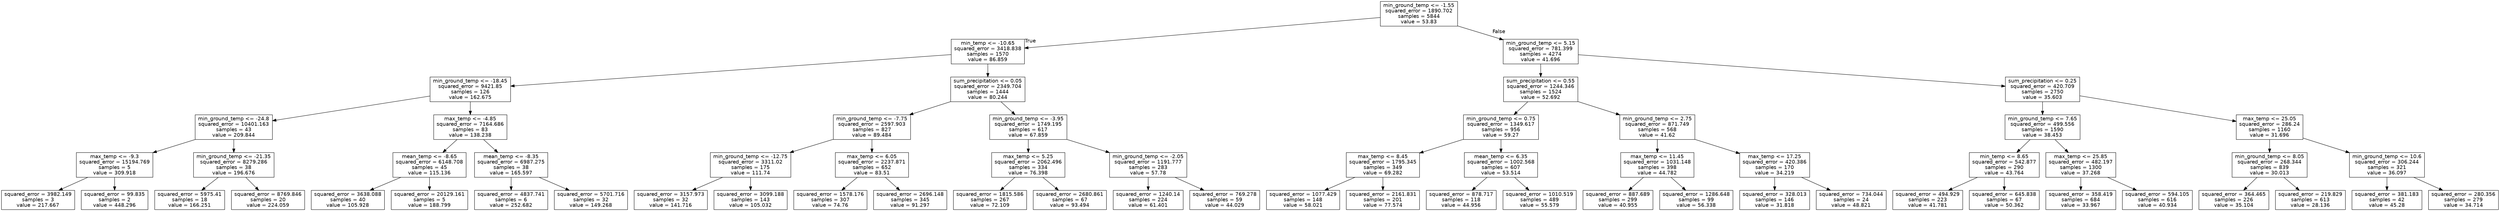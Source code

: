 digraph Tree {
node [shape=box, fontname="helvetica"] ;
edge [fontname="helvetica"] ;
0 [label="min_ground_temp <= -1.55\nsquared_error = 1890.702\nsamples = 5844\nvalue = 53.83"] ;
1 [label="min_temp <= -10.65\nsquared_error = 3418.838\nsamples = 1570\nvalue = 86.859"] ;
0 -> 1 [labeldistance=2.5, labelangle=45, headlabel="True"] ;
2 [label="min_ground_temp <= -18.45\nsquared_error = 9421.85\nsamples = 126\nvalue = 162.675"] ;
1 -> 2 ;
3 [label="min_ground_temp <= -24.8\nsquared_error = 10401.163\nsamples = 43\nvalue = 209.844"] ;
2 -> 3 ;
4 [label="max_temp <= -9.3\nsquared_error = 15194.769\nsamples = 5\nvalue = 309.918"] ;
3 -> 4 ;
5 [label="squared_error = 3982.149\nsamples = 3\nvalue = 217.667"] ;
4 -> 5 ;
6 [label="squared_error = 99.835\nsamples = 2\nvalue = 448.296"] ;
4 -> 6 ;
7 [label="min_ground_temp <= -21.35\nsquared_error = 8279.286\nsamples = 38\nvalue = 196.676"] ;
3 -> 7 ;
8 [label="squared_error = 5975.41\nsamples = 18\nvalue = 166.251"] ;
7 -> 8 ;
9 [label="squared_error = 8769.846\nsamples = 20\nvalue = 224.059"] ;
7 -> 9 ;
10 [label="max_temp <= -4.85\nsquared_error = 7164.686\nsamples = 83\nvalue = 138.238"] ;
2 -> 10 ;
11 [label="mean_temp <= -8.65\nsquared_error = 6148.708\nsamples = 45\nvalue = 115.136"] ;
10 -> 11 ;
12 [label="squared_error = 3638.088\nsamples = 40\nvalue = 105.928"] ;
11 -> 12 ;
13 [label="squared_error = 20129.161\nsamples = 5\nvalue = 188.799"] ;
11 -> 13 ;
14 [label="mean_temp <= -8.35\nsquared_error = 6987.275\nsamples = 38\nvalue = 165.597"] ;
10 -> 14 ;
15 [label="squared_error = 4837.741\nsamples = 6\nvalue = 252.682"] ;
14 -> 15 ;
16 [label="squared_error = 5701.716\nsamples = 32\nvalue = 149.268"] ;
14 -> 16 ;
17 [label="sum_precipitation <= 0.05\nsquared_error = 2349.704\nsamples = 1444\nvalue = 80.244"] ;
1 -> 17 ;
18 [label="min_ground_temp <= -7.75\nsquared_error = 2597.903\nsamples = 827\nvalue = 89.484"] ;
17 -> 18 ;
19 [label="min_ground_temp <= -12.75\nsquared_error = 3311.02\nsamples = 175\nvalue = 111.74"] ;
18 -> 19 ;
20 [label="squared_error = 3157.973\nsamples = 32\nvalue = 141.716"] ;
19 -> 20 ;
21 [label="squared_error = 3099.188\nsamples = 143\nvalue = 105.032"] ;
19 -> 21 ;
22 [label="max_temp <= 6.05\nsquared_error = 2237.871\nsamples = 652\nvalue = 83.51"] ;
18 -> 22 ;
23 [label="squared_error = 1578.176\nsamples = 307\nvalue = 74.76"] ;
22 -> 23 ;
24 [label="squared_error = 2696.148\nsamples = 345\nvalue = 91.297"] ;
22 -> 24 ;
25 [label="min_ground_temp <= -3.95\nsquared_error = 1749.195\nsamples = 617\nvalue = 67.859"] ;
17 -> 25 ;
26 [label="max_temp <= 5.25\nsquared_error = 2062.496\nsamples = 334\nvalue = 76.398"] ;
25 -> 26 ;
27 [label="squared_error = 1815.586\nsamples = 267\nvalue = 72.109"] ;
26 -> 27 ;
28 [label="squared_error = 2680.861\nsamples = 67\nvalue = 93.494"] ;
26 -> 28 ;
29 [label="min_ground_temp <= -2.05\nsquared_error = 1191.777\nsamples = 283\nvalue = 57.78"] ;
25 -> 29 ;
30 [label="squared_error = 1240.14\nsamples = 224\nvalue = 61.401"] ;
29 -> 30 ;
31 [label="squared_error = 769.278\nsamples = 59\nvalue = 44.029"] ;
29 -> 31 ;
32 [label="min_ground_temp <= 5.15\nsquared_error = 781.399\nsamples = 4274\nvalue = 41.696"] ;
0 -> 32 [labeldistance=2.5, labelangle=-45, headlabel="False"] ;
33 [label="sum_precipitation <= 0.55\nsquared_error = 1244.346\nsamples = 1524\nvalue = 52.692"] ;
32 -> 33 ;
34 [label="min_ground_temp <= 0.75\nsquared_error = 1349.617\nsamples = 956\nvalue = 59.27"] ;
33 -> 34 ;
35 [label="max_temp <= 8.45\nsquared_error = 1795.345\nsamples = 349\nvalue = 69.282"] ;
34 -> 35 ;
36 [label="squared_error = 1077.429\nsamples = 148\nvalue = 58.021"] ;
35 -> 36 ;
37 [label="squared_error = 2161.831\nsamples = 201\nvalue = 77.574"] ;
35 -> 37 ;
38 [label="mean_temp <= 6.35\nsquared_error = 1002.568\nsamples = 607\nvalue = 53.514"] ;
34 -> 38 ;
39 [label="squared_error = 878.717\nsamples = 118\nvalue = 44.956"] ;
38 -> 39 ;
40 [label="squared_error = 1010.519\nsamples = 489\nvalue = 55.579"] ;
38 -> 40 ;
41 [label="min_ground_temp <= 2.75\nsquared_error = 871.749\nsamples = 568\nvalue = 41.62"] ;
33 -> 41 ;
42 [label="max_temp <= 11.45\nsquared_error = 1031.148\nsamples = 398\nvalue = 44.782"] ;
41 -> 42 ;
43 [label="squared_error = 887.689\nsamples = 299\nvalue = 40.955"] ;
42 -> 43 ;
44 [label="squared_error = 1286.648\nsamples = 99\nvalue = 56.338"] ;
42 -> 44 ;
45 [label="max_temp <= 17.25\nsquared_error = 420.386\nsamples = 170\nvalue = 34.219"] ;
41 -> 45 ;
46 [label="squared_error = 328.013\nsamples = 146\nvalue = 31.818"] ;
45 -> 46 ;
47 [label="squared_error = 734.044\nsamples = 24\nvalue = 48.821"] ;
45 -> 47 ;
48 [label="sum_precipitation <= 0.25\nsquared_error = 420.709\nsamples = 2750\nvalue = 35.603"] ;
32 -> 48 ;
49 [label="min_ground_temp <= 7.65\nsquared_error = 499.556\nsamples = 1590\nvalue = 38.453"] ;
48 -> 49 ;
50 [label="min_temp <= 8.65\nsquared_error = 542.877\nsamples = 290\nvalue = 43.764"] ;
49 -> 50 ;
51 [label="squared_error = 494.929\nsamples = 223\nvalue = 41.781"] ;
50 -> 51 ;
52 [label="squared_error = 645.838\nsamples = 67\nvalue = 50.362"] ;
50 -> 52 ;
53 [label="max_temp <= 25.85\nsquared_error = 482.197\nsamples = 1300\nvalue = 37.268"] ;
49 -> 53 ;
54 [label="squared_error = 358.419\nsamples = 684\nvalue = 33.967"] ;
53 -> 54 ;
55 [label="squared_error = 594.105\nsamples = 616\nvalue = 40.934"] ;
53 -> 55 ;
56 [label="max_temp <= 25.05\nsquared_error = 286.24\nsamples = 1160\nvalue = 31.696"] ;
48 -> 56 ;
57 [label="min_ground_temp <= 8.05\nsquared_error = 268.344\nsamples = 839\nvalue = 30.013"] ;
56 -> 57 ;
58 [label="squared_error = 364.465\nsamples = 226\nvalue = 35.104"] ;
57 -> 58 ;
59 [label="squared_error = 219.829\nsamples = 613\nvalue = 28.136"] ;
57 -> 59 ;
60 [label="min_ground_temp <= 10.6\nsquared_error = 306.244\nsamples = 321\nvalue = 36.097"] ;
56 -> 60 ;
61 [label="squared_error = 381.183\nsamples = 42\nvalue = 45.28"] ;
60 -> 61 ;
62 [label="squared_error = 280.356\nsamples = 279\nvalue = 34.714"] ;
60 -> 62 ;
}